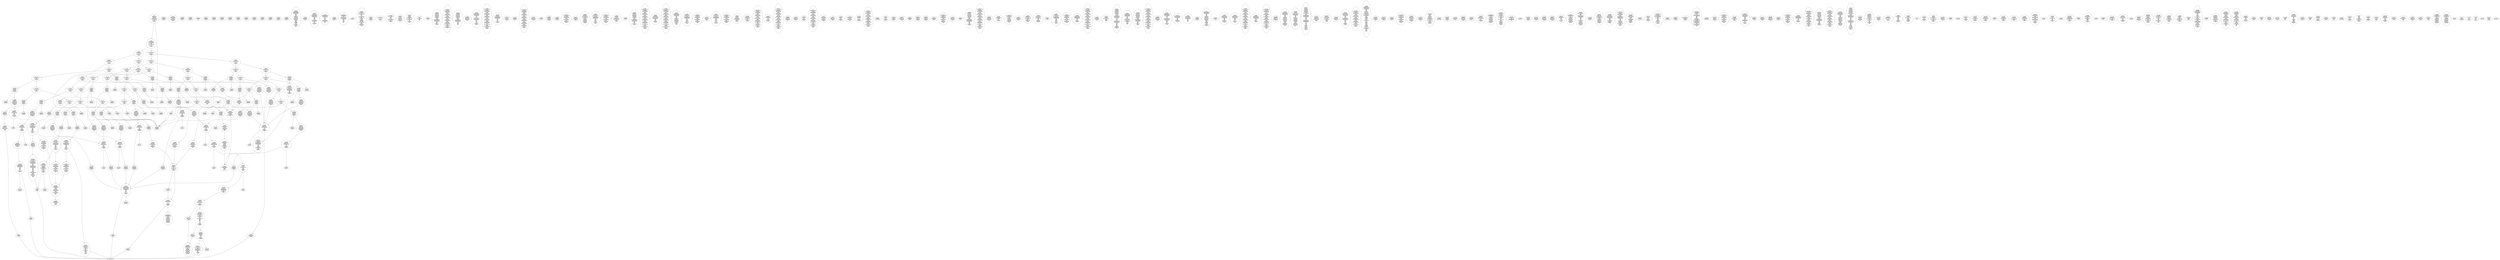 /* Generated by GvGen v.1.0 (https://www.github.com/stricaud/gvgen) */

digraph G {
compound=true;
   node1 [label="[anywhere]"];
   node2 [label="# 0x0
PUSHX Data
PUSHX Data
MSTORE
PUSHX LogicData
CALLDATASIZE
LT
PUSHX Data
JUMPI
"];
   node3 [label="# 0xd
PUSHX Data
CALLDATALOAD
PUSHX BitData
SHR
PUSHX LogicData
GT
PUSHX Data
JUMPI
"];
   node4 [label="# 0x1e
PUSHX LogicData
GT
PUSHX Data
JUMPI
"];
   node5 [label="# 0x29
PUSHX LogicData
GT
PUSHX Data
JUMPI
"];
   node6 [label="# 0x34
PUSHX LogicData
EQ
PUSHX Data
JUMPI
"];
   node7 [label="# 0x3f
PUSHX LogicData
EQ
PUSHX Data
JUMPI
"];
   node8 [label="# 0x4a
PUSHX LogicData
EQ
PUSHX Data
JUMPI
"];
   node9 [label="# 0x55
PUSHX LogicData
EQ
PUSHX Data
JUMPI
"];
   node10 [label="# 0x60
PUSHX Data
JUMP
"];
   node11 [label="# 0x64
JUMPDEST
PUSHX LogicData
EQ
PUSHX Data
JUMPI
"];
   node12 [label="# 0x70
PUSHX LogicData
EQ
PUSHX Data
JUMPI
"];
   node13 [label="# 0x7b
PUSHX LogicData
EQ
PUSHX Data
JUMPI
"];
   node14 [label="# 0x86
PUSHX LogicData
EQ
PUSHX Data
JUMPI
"];
   node15 [label="# 0x91
PUSHX Data
JUMP
"];
   node16 [label="# 0x95
JUMPDEST
PUSHX LogicData
GT
PUSHX Data
JUMPI
"];
   node17 [label="# 0xa1
PUSHX LogicData
EQ
PUSHX Data
JUMPI
"];
   node18 [label="# 0xac
PUSHX LogicData
EQ
PUSHX Data
JUMPI
"];
   node19 [label="# 0xb7
PUSHX LogicData
EQ
PUSHX Data
JUMPI
"];
   node20 [label="# 0xc2
PUSHX LogicData
EQ
PUSHX Data
JUMPI
"];
   node21 [label="# 0xcd
PUSHX Data
JUMP
"];
   node22 [label="# 0xd1
JUMPDEST
PUSHX LogicData
EQ
PUSHX Data
JUMPI
"];
   node23 [label="# 0xdd
PUSHX LogicData
EQ
PUSHX Data
JUMPI
"];
   node24 [label="# 0xe8
PUSHX LogicData
EQ
PUSHX Data
JUMPI
"];
   node25 [label="# 0xf3
PUSHX Data
JUMP
"];
   node26 [label="# 0xf7
JUMPDEST
PUSHX LogicData
GT
PUSHX Data
JUMPI
"];
   node27 [label="# 0x103
PUSHX LogicData
GT
PUSHX Data
JUMPI
"];
   node28 [label="# 0x10e
PUSHX LogicData
EQ
PUSHX Data
JUMPI
"];
   node29 [label="# 0x119
PUSHX LogicData
EQ
PUSHX Data
JUMPI
"];
   node30 [label="# 0x124
PUSHX LogicData
EQ
PUSHX Data
JUMPI
"];
   node31 [label="# 0x12f
PUSHX LogicData
EQ
PUSHX Data
JUMPI
"];
   node32 [label="# 0x13a
PUSHX Data
JUMP
"];
   node33 [label="# 0x13e
JUMPDEST
PUSHX LogicData
EQ
PUSHX Data
JUMPI
"];
   node34 [label="# 0x14a
PUSHX LogicData
EQ
PUSHX Data
JUMPI
"];
   node35 [label="# 0x155
PUSHX LogicData
EQ
PUSHX Data
JUMPI
"];
   node36 [label="# 0x160
PUSHX Data
JUMP
"];
   node37 [label="# 0x164
JUMPDEST
PUSHX LogicData
GT
PUSHX Data
JUMPI
"];
   node38 [label="# 0x170
PUSHX LogicData
EQ
PUSHX Data
JUMPI
"];
   node39 [label="# 0x17b
PUSHX LogicData
EQ
PUSHX Data
JUMPI
"];
   node40 [label="# 0x186
PUSHX LogicData
EQ
PUSHX Data
JUMPI
"];
   node41 [label="# 0x191
PUSHX LogicData
EQ
PUSHX Data
JUMPI
"];
   node42 [label="# 0x19c
PUSHX Data
JUMP
"];
   node43 [label="# 0x1a0
JUMPDEST
PUSHX LogicData
EQ
PUSHX Data
JUMPI
"];
   node44 [label="# 0x1ac
PUSHX LogicData
EQ
PUSHX Data
JUMPI
"];
   node45 [label="# 0x1b7
PUSHX LogicData
EQ
PUSHX Data
JUMPI
"];
   node46 [label="# 0x1c2
JUMPDEST
PUSHX Data
REVERT
"];
   node47 [label="# 0x1c7
JUMPDEST
CALLVALUE
ISZERO
PUSHX Data
JUMPI
"];
   node48 [label="# 0x1cf
PUSHX Data
REVERT
"];
   node49 [label="# 0x1d3
JUMPDEST
PUSHX Data
PUSHX StorData
SLOAD
JUMP
"];
   node50 [label="# 0x1dd
JUMPDEST
PUSHX MemData
MLOAD
MSTORE
PUSHX ArithData
ADD
"];
   node51 [label="# 0x1e7
JUMPDEST
PUSHX MemData
MLOAD
SUB
RETURN
"];
   node52 [label="# 0x1f0
JUMPDEST
CALLVALUE
ISZERO
PUSHX Data
JUMPI
"];
   node53 [label="# 0x1f8
PUSHX Data
REVERT
"];
   node54 [label="# 0x1fc
JUMPDEST
PUSHX Data
PUSHX Data
CALLDATASIZE
PUSHX Data
PUSHX Data
JUMP
"];
   node55 [label="# 0x20b
JUMPDEST
PUSHX Data
JUMP
"];
   node56 [label="# 0x210
JUMPDEST
PUSHX MemData
MLOAD
ISZERO
ISZERO
MSTORE
PUSHX ArithData
ADD
PUSHX Data
JUMP
"];
   node57 [label="# 0x220
JUMPDEST
CALLVALUE
ISZERO
PUSHX Data
JUMPI
"];
   node58 [label="# 0x228
PUSHX Data
REVERT
"];
   node59 [label="# 0x22c
JUMPDEST
PUSHX Data
PUSHX Data
JUMP
"];
   node60 [label="# 0x235
JUMPDEST
PUSHX MemData
MLOAD
PUSHX Data
PUSHX Data
JUMP
"];
   node61 [label="# 0x242
JUMPDEST
CALLVALUE
ISZERO
PUSHX Data
JUMPI
"];
   node62 [label="# 0x24a
PUSHX Data
REVERT
"];
   node63 [label="# 0x24e
JUMPDEST
PUSHX Data
PUSHX Data
CALLDATASIZE
PUSHX Data
PUSHX Data
JUMP
"];
   node64 [label="# 0x25d
JUMPDEST
PUSHX Data
JUMP
"];
   node65 [label="# 0x262
JUMPDEST
PUSHX MemData
MLOAD
PUSHX ArithData
PUSHX BitData
PUSHX BitData
SHL
SUB
AND
MSTORE
PUSHX ArithData
ADD
PUSHX Data
JUMP
"];
   node66 [label="# 0x27a
JUMPDEST
CALLVALUE
ISZERO
PUSHX Data
JUMPI
"];
   node67 [label="# 0x282
PUSHX Data
REVERT
"];
   node68 [label="# 0x286
JUMPDEST
PUSHX Data
PUSHX Data
CALLDATASIZE
PUSHX Data
PUSHX Data
JUMP
"];
   node69 [label="# 0x295
JUMPDEST
PUSHX Data
JUMP
"];
   node70 [label="# 0x29a
JUMPDEST
STOP
"];
   node71 [label="# 0x29c
JUMPDEST
CALLVALUE
ISZERO
PUSHX Data
JUMPI
"];
   node72 [label="# 0x2a4
PUSHX Data
REVERT
"];
   node73 [label="# 0x2a8
JUMPDEST
PUSHX Data
PUSHX Data
JUMP
"];
   node74 [label="# 0x2b1
JUMPDEST
CALLVALUE
ISZERO
PUSHX Data
JUMPI
"];
   node75 [label="# 0x2b9
PUSHX Data
REVERT
"];
   node76 [label="# 0x2bd
JUMPDEST
PUSHX Data
PUSHX Data
CALLDATASIZE
PUSHX Data
PUSHX Data
JUMP
"];
   node77 [label="# 0x2cc
JUMPDEST
PUSHX Data
JUMP
"];
   node78 [label="# 0x2d1
JUMPDEST
CALLVALUE
ISZERO
PUSHX Data
JUMPI
"];
   node79 [label="# 0x2d9
PUSHX Data
REVERT
"];
   node80 [label="# 0x2dd
JUMPDEST
PUSHX Data
PUSHX Data
JUMP
"];
   node81 [label="# 0x2e7
JUMPDEST
CALLVALUE
ISZERO
PUSHX Data
JUMPI
"];
   node82 [label="# 0x2ef
PUSHX Data
REVERT
"];
   node83 [label="# 0x2f3
JUMPDEST
PUSHX Data
PUSHX Data
CALLDATASIZE
PUSHX Data
PUSHX Data
JUMP
"];
   node84 [label="# 0x302
JUMPDEST
PUSHX Data
JUMP
"];
   node85 [label="# 0x307
JUMPDEST
CALLVALUE
ISZERO
PUSHX Data
JUMPI
"];
   node86 [label="# 0x30f
PUSHX Data
REVERT
"];
   node87 [label="# 0x313
JUMPDEST
PUSHX Data
PUSHX Data
CALLDATASIZE
PUSHX Data
PUSHX Data
JUMP
"];
   node88 [label="# 0x322
JUMPDEST
PUSHX Data
JUMP
"];
   node89 [label="# 0x327
JUMPDEST
CALLVALUE
ISZERO
PUSHX Data
JUMPI
"];
   node90 [label="# 0x32f
PUSHX Data
REVERT
"];
   node91 [label="# 0x333
JUMPDEST
PUSHX Data
PUSHX Data
CALLDATASIZE
PUSHX Data
PUSHX Data
JUMP
"];
   node92 [label="# 0x342
JUMPDEST
PUSHX Data
JUMP
"];
   node93 [label="# 0x347
JUMPDEST
CALLVALUE
ISZERO
PUSHX Data
JUMPI
"];
   node94 [label="# 0x34f
PUSHX Data
REVERT
"];
   node95 [label="# 0x353
JUMPDEST
PUSHX Data
PUSHX Data
CALLDATASIZE
PUSHX Data
PUSHX Data
JUMP
"];
   node96 [label="# 0x362
JUMPDEST
PUSHX Data
JUMP
"];
   node97 [label="# 0x367
JUMPDEST
CALLVALUE
ISZERO
PUSHX Data
JUMPI
"];
   node98 [label="# 0x36f
PUSHX Data
REVERT
"];
   node99 [label="# 0x373
JUMPDEST
PUSHX Data
PUSHX Data
JUMP
"];
   node100 [label="# 0x37c
JUMPDEST
CALLVALUE
ISZERO
PUSHX Data
JUMPI
"];
   node101 [label="# 0x384
PUSHX Data
REVERT
"];
   node102 [label="# 0x388
JUMPDEST
PUSHX Data
PUSHX Data
JUMP
"];
   node103 [label="# 0x391
JUMPDEST
CALLVALUE
ISZERO
PUSHX Data
JUMPI
"];
   node104 [label="# 0x399
PUSHX Data
REVERT
"];
   node105 [label="# 0x39d
JUMPDEST
PUSHX StorData
SLOAD
PUSHX ArithData
PUSHX BitData
PUSHX BitData
SHL
SUB
AND
PUSHX Data
JUMP
"];
   node106 [label="# 0x3af
JUMPDEST
CALLVALUE
ISZERO
PUSHX Data
JUMPI
"];
   node107 [label="# 0x3b7
PUSHX Data
REVERT
"];
   node108 [label="# 0x3bb
JUMPDEST
PUSHX Data
PUSHX Data
CALLDATASIZE
PUSHX Data
PUSHX Data
JUMP
"];
   node109 [label="# 0x3ca
JUMPDEST
PUSHX Data
JUMP
"];
   node110 [label="# 0x3cf
JUMPDEST
CALLVALUE
ISZERO
PUSHX Data
JUMPI
"];
   node111 [label="# 0x3d7
PUSHX Data
REVERT
"];
   node112 [label="# 0x3db
JUMPDEST
PUSHX Data
PUSHX Data
CALLDATASIZE
PUSHX Data
PUSHX Data
JUMP
"];
   node113 [label="# 0x3ea
JUMPDEST
PUSHX Data
JUMP
"];
   node114 [label="# 0x3ef
JUMPDEST
CALLVALUE
ISZERO
PUSHX Data
JUMPI
"];
   node115 [label="# 0x3f7
PUSHX Data
REVERT
"];
   node116 [label="# 0x3fb
JUMPDEST
PUSHX Data
PUSHX Data
JUMP
"];
   node117 [label="# 0x404
JUMPDEST
CALLVALUE
ISZERO
PUSHX Data
JUMPI
"];
   node118 [label="# 0x40c
PUSHX Data
REVERT
"];
   node119 [label="# 0x410
JUMPDEST
PUSHX Data
PUSHX StorData
SLOAD
JUMP
"];
   node120 [label="# 0x41a
JUMPDEST
PUSHX Data
PUSHX Data
CALLDATASIZE
PUSHX Data
PUSHX Data
JUMP
"];
   node121 [label="# 0x428
JUMPDEST
PUSHX Data
JUMP
"];
   node122 [label="# 0x42d
JUMPDEST
CALLVALUE
ISZERO
PUSHX Data
JUMPI
"];
   node123 [label="# 0x435
PUSHX Data
REVERT
"];
   node124 [label="# 0x439
JUMPDEST
PUSHX Data
PUSHX Data
CALLDATASIZE
PUSHX Data
PUSHX Data
JUMP
"];
   node125 [label="# 0x448
JUMPDEST
PUSHX Data
JUMP
"];
   node126 [label="# 0x44d
JUMPDEST
CALLVALUE
ISZERO
PUSHX Data
JUMPI
"];
   node127 [label="# 0x455
PUSHX Data
REVERT
"];
   node128 [label="# 0x459
JUMPDEST
PUSHX Data
PUSHX StorData
SLOAD
JUMP
"];
   node129 [label="# 0x463
JUMPDEST
CALLVALUE
ISZERO
PUSHX Data
JUMPI
"];
   node130 [label="# 0x46b
PUSHX Data
REVERT
"];
   node131 [label="# 0x46f
JUMPDEST
PUSHX Data
PUSHX Data
CALLDATASIZE
PUSHX Data
PUSHX Data
JUMP
"];
   node132 [label="# 0x47e
JUMPDEST
PUSHX Data
JUMP
"];
   node133 [label="# 0x483
JUMPDEST
CALLVALUE
ISZERO
PUSHX Data
JUMPI
"];
   node134 [label="# 0x48b
PUSHX Data
REVERT
"];
   node135 [label="# 0x48f
JUMPDEST
PUSHX Data
PUSHX Data
CALLDATASIZE
PUSHX Data
PUSHX Data
JUMP
"];
   node136 [label="# 0x49e
JUMPDEST
PUSHX Data
JUMP
"];
   node137 [label="# 0x4a3
JUMPDEST
CALLVALUE
ISZERO
PUSHX Data
JUMPI
"];
   node138 [label="# 0x4ab
PUSHX Data
REVERT
"];
   node139 [label="# 0x4af
JUMPDEST
PUSHX StorData
SLOAD
PUSHX Data
PUSHX BitData
AND
JUMP
"];
   node140 [label="# 0x4bd
JUMPDEST
CALLVALUE
ISZERO
PUSHX Data
JUMPI
"];
   node141 [label="# 0x4c5
PUSHX Data
REVERT
"];
   node142 [label="# 0x4c9
JUMPDEST
PUSHX Data
PUSHX Data
JUMP
"];
   node143 [label="# 0x4d2
JUMPDEST
CALLVALUE
ISZERO
PUSHX Data
JUMPI
"];
   node144 [label="# 0x4da
PUSHX Data
REVERT
"];
   node145 [label="# 0x4de
JUMPDEST
PUSHX Data
PUSHX Data
JUMP
"];
   node146 [label="# 0x4e7
JUMPDEST
CALLVALUE
ISZERO
PUSHX Data
JUMPI
"];
   node147 [label="# 0x4ef
PUSHX Data
REVERT
"];
   node148 [label="# 0x4f3
JUMPDEST
PUSHX Data
PUSHX Data
CALLDATASIZE
PUSHX Data
PUSHX Data
JUMP
"];
   node149 [label="# 0x502
JUMPDEST
PUSHX ArithData
PUSHX BitData
PUSHX BitData
SHL
SUB
AND
PUSHX Data
MSTORE
PUSHX Data
PUSHX Data
MSTORE
PUSHX Data
SHA3
AND
MSTORE
MSTORE
SHA3
SLOAD
PUSHX BitData
AND
JUMP
"];
   node150 [label="# 0x530
JUMPDEST
CALLVALUE
ISZERO
PUSHX Data
JUMPI
"];
   node151 [label="# 0x538
PUSHX Data
REVERT
"];
   node152 [label="# 0x53c
JUMPDEST
PUSHX Data
PUSHX Data
CALLDATASIZE
PUSHX Data
PUSHX Data
JUMP
"];
   node153 [label="# 0x54b
JUMPDEST
PUSHX Data
JUMP
"];
   node154 [label="# 0x550
JUMPDEST
PUSHX Data
PUSHX ArithData
PUSHX BitData
PUSHX BitData
SHL
SUB
NOT
AND
PUSHX BitData
PUSHX BitData
SHL
EQ
PUSHX Data
JUMPI
"];
   node155 [label="# 0x56c
PUSHX ArithData
PUSHX BitData
PUSHX BitData
SHL
SUB
NOT
AND
PUSHX BitData
PUSHX BitData
SHL
EQ
"];
   node156 [label="# 0x581
JUMPDEST
PUSHX Data
JUMPI
"];
   node157 [label="# 0x587
PUSHX BitData
PUSHX BitData
SHL
PUSHX ArithData
PUSHX BitData
PUSHX BitData
SHL
SUB
NOT
AND
EQ
"];
   node158 [label="# 0x59c
JUMPDEST
"];
   node159 [label="# 0x59f
JUMPDEST
JUMP
"];
   node160 [label="# 0x5a4
JUMPDEST
PUSHX Data
PUSHX StorData
SLOAD
PUSHX Data
PUSHX Data
JUMP
"];
   node161 [label="# 0x5b3
JUMPDEST
PUSHX ArithData
ADD
PUSHX ArithData
DIV
MUL
PUSHX ArithData
ADD
PUSHX MemData
MLOAD
ADD
PUSHX Data
MSTORE
MSTORE
PUSHX ArithData
ADD
SLOAD
PUSHX Data
PUSHX Data
JUMP
"];
   node162 [label="# 0x5df
JUMPDEST
ISZERO
PUSHX Data
JUMPI
"];
   node163 [label="# 0x5e6
PUSHX LogicData
LT
PUSHX Data
JUMPI
"];
   node164 [label="# 0x5ee
PUSHX ArithData
SLOAD
DIV
MUL
MSTORE
PUSHX ArithData
ADD
PUSHX Data
JUMP
"];
   node165 [label="# 0x601
JUMPDEST
ADD
PUSHX Data
MSTORE
PUSHX Data
PUSHX Data
SHA3
"];
   node166 [label="# 0x60f
JUMPDEST
SLOAD
MSTORE
PUSHX ArithData
ADD
PUSHX ArithData
ADD
GT
PUSHX Data
JUMPI
"];
   node167 [label="# 0x623
SUB
PUSHX BitData
AND
ADD
"];
   node168 [label="# 0x62c
JUMPDEST
JUMP
"];
   node169 [label="# 0x636
JUMPDEST
PUSHX Data
MSTORE
PUSHX Data
PUSHX Data
MSTORE
PUSHX Data
SHA3
SLOAD
PUSHX ArithData
PUSHX BitData
PUSHX BitData
SHL
SUB
AND
PUSHX Data
JUMPI
"];
   node170 [label="# 0x653
PUSHX MemData
MLOAD
PUSHX BitData
PUSHX BitData
SHL
MSTORE
PUSHX Data
PUSHX ArithData
ADD
MSTORE
PUSHX Data
PUSHX ArithData
ADD
MSTORE
PUSHX Data
PUSHX ArithData
ADD
MSTORE
PUSHX BitData
PUSHX BitData
SHL
PUSHX ArithData
ADD
MSTORE
PUSHX ArithData
ADD
"];
   node171 [label="# 0x6ab
JUMPDEST
PUSHX MemData
MLOAD
SUB
REVERT
"];
   node172 [label="# 0x6b4
JUMPDEST
PUSHX Data
MSTORE
PUSHX Data
PUSHX Data
MSTORE
PUSHX Data
SHA3
SLOAD
PUSHX ArithData
PUSHX BitData
PUSHX BitData
SHL
SUB
AND
JUMP
"];
   node173 [label="# 0x6d0
JUMPDEST
PUSHX Data
PUSHX Data
PUSHX Data
JUMP
"];
   node174 [label="# 0x6db
JUMPDEST
PUSHX ArithData
PUSHX BitData
PUSHX BitData
SHL
SUB
AND
PUSHX ArithData
PUSHX BitData
PUSHX BitData
SHL
SUB
AND
EQ
ISZERO
PUSHX Data
JUMPI
"];
   node175 [label="# 0x6f8
PUSHX MemData
MLOAD
PUSHX BitData
PUSHX BitData
SHL
MSTORE
PUSHX Data
PUSHX ArithData
ADD
MSTORE
PUSHX Data
PUSHX ArithData
ADD
MSTORE
PUSHX Data
PUSHX ArithData
ADD
MSTORE
PUSHX BitData
PUSHX BitData
SHL
PUSHX ArithData
ADD
MSTORE
PUSHX ArithData
ADD
PUSHX Data
JUMP
"];
   node176 [label="# 0x749
JUMPDEST
CALLER
PUSHX ArithData
PUSHX BitData
PUSHX BitData
SHL
SUB
AND
EQ
PUSHX Data
JUMPI
"];
   node177 [label="# 0x75b
PUSHX Data
CALLER
PUSHX Data
JUMP
"];
   node178 [label="# 0x765
JUMPDEST
PUSHX Data
JUMPI
"];
   node179 [label="# 0x76a
PUSHX MemData
MLOAD
PUSHX BitData
PUSHX BitData
SHL
MSTORE
PUSHX Data
PUSHX ArithData
ADD
MSTORE
PUSHX Data
PUSHX ArithData
ADD
MSTORE
PUSHX Data
PUSHX ArithData
ADD
MSTORE
PUSHX Data
PUSHX ArithData
ADD
MSTORE
PUSHX ArithData
ADD
PUSHX Data
JUMP
"];
   node180 [label="# 0x7d7
JUMPDEST
PUSHX Data
PUSHX Data
JUMP
"];
   node181 [label="# 0x7e1
JUMPDEST
JUMP
"];
   node182 [label="# 0x7e6
JUMPDEST
PUSHX Data
PUSHX Data
PUSHX StorData
SLOAD
JUMP
"];
   node183 [label="# 0x7f1
JUMPDEST
JUMP
"];
   node184 [label="# 0x7f6
JUMPDEST
PUSHX Data
CALLER
PUSHX Data
JUMP
"];
   node185 [label="# 0x800
JUMPDEST
PUSHX Data
JUMPI
"];
   node186 [label="# 0x805
PUSHX MemData
MLOAD
PUSHX BitData
PUSHX BitData
SHL
MSTORE
PUSHX ArithData
ADD
PUSHX Data
PUSHX Data
JUMP
"];
   node187 [label="# 0x81c
JUMPDEST
PUSHX Data
PUSHX Data
JUMP
"];
   node188 [label="# 0x827
JUMPDEST
PUSHX Data
PUSHX MemData
MLOAD
PUSHX ArithData
ADD
PUSHX Data
MSTORE
PUSHX Data
MSTORE
PUSHX Data
JUMP
"];
   node189 [label="# 0x842
JUMPDEST
PUSHX StorData
SLOAD
PUSHX ArithData
PUSHX BitData
PUSHX BitData
SHL
SUB
AND
CALLER
EQ
PUSHX Data
JUMPI
"];
   node190 [label="# 0x855
PUSHX MemData
MLOAD
PUSHX BitData
PUSHX BitData
SHL
MSTORE
PUSHX ArithData
ADD
PUSHX Data
PUSHX Data
JUMP
"];
   node191 [label="# 0x86c
JUMPDEST
MLOAD
PUSHX Data
PUSHX Data
PUSHX ArithData
ADD
PUSHX Data
JUMP
"];
   node192 [label="# 0x87f
JUMPDEST
JUMP
"];
   node193 [label="# 0x883
JUMPDEST
PUSHX Data
MSTORE
PUSHX Data
PUSHX Data
MSTORE
PUSHX Data
SHA3
SLOAD
PUSHX ArithData
PUSHX BitData
PUSHX BitData
SHL
SUB
AND
PUSHX Data
JUMPI
"];
   node194 [label="# 0x8a1
PUSHX MemData
MLOAD
PUSHX BitData
PUSHX BitData
SHL
MSTORE
PUSHX Data
PUSHX ArithData
ADD
MSTORE
PUSHX Data
PUSHX ArithData
ADD
MSTORE
PUSHX Data
PUSHX ArithData
ADD
MSTORE
PUSHX BitData
PUSHX BitData
SHL
PUSHX ArithData
ADD
MSTORE
PUSHX ArithData
ADD
PUSHX Data
JUMP
"];
   node195 [label="# 0x8fa
JUMPDEST
PUSHX Data
PUSHX ArithData
PUSHX BitData
PUSHX BitData
SHL
SUB
AND
PUSHX Data
JUMPI
"];
   node196 [label="# 0x90b
PUSHX MemData
MLOAD
PUSHX BitData
PUSHX BitData
SHL
MSTORE
PUSHX Data
PUSHX ArithData
ADD
MSTORE
PUSHX Data
PUSHX ArithData
ADD
MSTORE
PUSHX Data
PUSHX ArithData
ADD
MSTORE
PUSHX BitData
PUSHX BitData
SHL
PUSHX ArithData
ADD
MSTORE
PUSHX ArithData
ADD
PUSHX Data
JUMP
"];
   node197 [label="# 0x965
JUMPDEST
PUSHX ArithData
PUSHX BitData
PUSHX BitData
SHL
SUB
AND
PUSHX Data
MSTORE
PUSHX Data
PUSHX Data
MSTORE
PUSHX Data
SHA3
SLOAD
JUMP
"];
   node198 [label="# 0x981
JUMPDEST
PUSHX StorData
SLOAD
PUSHX ArithData
PUSHX BitData
PUSHX BitData
SHL
SUB
AND
CALLER
EQ
PUSHX Data
JUMPI
"];
   node199 [label="# 0x994
PUSHX MemData
MLOAD
PUSHX BitData
PUSHX BitData
SHL
MSTORE
PUSHX ArithData
ADD
PUSHX Data
PUSHX Data
JUMP
"];
   node200 [label="# 0x9ab
JUMPDEST
PUSHX Data
PUSHX Data
PUSHX Data
JUMP
"];
   node201 [label="# 0x9b5
JUMPDEST
JUMP
"];
   node202 [label="# 0x9b7
JUMPDEST
PUSHX StorData
SLOAD
PUSHX ArithData
PUSHX BitData
PUSHX BitData
SHL
SUB
AND
CALLER
EQ
PUSHX Data
JUMPI
"];
   node203 [label="# 0x9ca
PUSHX MemData
MLOAD
PUSHX BitData
PUSHX BitData
SHL
MSTORE
PUSHX ArithData
ADD
PUSHX Data
PUSHX Data
JUMP
"];
   node204 [label="# 0x9e1
JUMPDEST
PUSHX MemData
MLOAD
CALLER
SELFBALANCE
ISZERO
PUSHX ArithData
MUL
PUSHX Data
CALL
PUSHX Data
JUMPI
"];
   node205 [label="# 0xa01
PUSHX Data
REVERT
"];
   node206 [label="# 0xa05
JUMPDEST
PUSHX StorData
SLOAD
PUSHX ArithData
PUSHX BitData
PUSHX BitData
SHL
SUB
AND
CALLER
EQ
PUSHX Data
JUMPI
"];
   node207 [label="# 0xa18
PUSHX MemData
MLOAD
PUSHX BitData
PUSHX BitData
SHL
MSTORE
PUSHX ArithData
ADD
PUSHX Data
PUSHX Data
JUMP
"];
   node208 [label="# 0xa2f
JUMPDEST
PUSHX Data
SSTORE
JUMP
"];
   node209 [label="# 0xa34
JUMPDEST
PUSHX StorData
SLOAD
PUSHX ArithData
PUSHX BitData
PUSHX BitData
SHL
SUB
AND
CALLER
EQ
PUSHX Data
JUMPI
"];
   node210 [label="# 0xa47
PUSHX MemData
MLOAD
PUSHX BitData
PUSHX BitData
SHL
MSTORE
PUSHX ArithData
ADD
PUSHX Data
PUSHX Data
JUMP
"];
   node211 [label="# 0xa5e
JUMPDEST
MLOAD
PUSHX Data
PUSHX Data
PUSHX ArithData
ADD
PUSHX Data
JUMP
"];
   node212 [label="# 0xa71
JUMPDEST
PUSHX Data
PUSHX StorData
SLOAD
PUSHX Data
PUSHX Data
JUMP
"];
   node213 [label="# 0xa80
JUMPDEST
PUSHX StorData
SLOAD
PUSHX BitData
AND
PUSHX Data
JUMPI
"];
   node214 [label="# 0xa8b
PUSHX MemData
MLOAD
PUSHX BitData
PUSHX BitData
SHL
MSTORE
PUSHX Data
PUSHX ArithData
ADD
MSTORE
PUSHX Data
PUSHX ArithData
ADD
MSTORE
PUSHX BitData
PUSHX BitData
SHL
PUSHX ArithData
ADD
MSTORE
PUSHX ArithData
ADD
PUSHX Data
JUMP
"];
   node215 [label="# 0xac7
JUMPDEST
PUSHX StorData
SLOAD
GT
ISZERO
PUSHX Data
JUMPI
"];
   node216 [label="# 0xad2
PUSHX MemData
MLOAD
PUSHX BitData
PUSHX BitData
SHL
MSTORE
PUSHX Data
PUSHX ArithData
ADD
MSTORE
PUSHX Data
PUSHX ArithData
ADD
MSTORE
PUSHX Data
PUSHX ArithData
ADD
MSTORE
PUSHX BitData
PUSHX BitData
SHL
PUSHX ArithData
ADD
MSTORE
PUSHX ArithData
ADD
PUSHX Data
JUMP
"];
   node217 [label="# 0xb24
JUMPDEST
PUSHX Data
PUSHX Data
PUSHX Data
JUMP
"];
   node218 [label="# 0xb30
JUMPDEST
PUSHX Data
PUSHX Data
JUMP
"];
   node219 [label="# 0xb3a
JUMPDEST
GT
ISZERO
PUSHX Data
JUMPI
"];
   node220 [label="# 0xb41
PUSHX MemData
MLOAD
PUSHX BitData
PUSHX BitData
SHL
MSTORE
PUSHX Data
PUSHX ArithData
ADD
MSTORE
PUSHX Data
PUSHX ArithData
ADD
MSTORE
PUSHX BitData
PUSHX BitData
SHL
PUSHX ArithData
ADD
MSTORE
PUSHX ArithData
ADD
PUSHX Data
JUMP
"];
   node221 [label="# 0xb73
JUMPDEST
PUSHX StorData
SLOAD
PUSHX Data
PUSHX Data
JUMP
"];
   node222 [label="# 0xb7f
JUMPDEST
PUSHX Data
PUSHX Data
JUMP
"];
   node223 [label="# 0xb89
JUMPDEST
GT
ISZERO
PUSHX Data
JUMPI
"];
   node224 [label="# 0xb90
PUSHX StorData
SLOAD
PUSHX Data
PUSHX Data
JUMP
"];
   node225 [label="# 0xb9d
JUMPDEST
CALLVALUE
LT
ISZERO
PUSHX Data
JUMPI
"];
   node226 [label="# 0xba5
PUSHX MemData
MLOAD
PUSHX BitData
PUSHX BitData
SHL
MSTORE
PUSHX Data
PUSHX ArithData
ADD
MSTORE
PUSHX Data
PUSHX ArithData
ADD
MSTORE
PUSHX Data
PUSHX ArithData
ADD
MSTORE
PUSHX ArithData
ADD
PUSHX Data
JUMP
"];
   node227 [label="# 0xbec
JUMPDEST
PUSHX Data
"];
   node228 [label="# 0xbef
JUMPDEST
LT
ISZERO
PUSHX Data
JUMPI
"];
   node229 [label="# 0xbf8
PUSHX Data
CALLER
PUSHX Data
JUMP
"];
   node230 [label="# 0xc00
JUMPDEST
PUSHX Data
PUSHX Data
JUMP
"];
   node231 [label="# 0xc0a
JUMPDEST
PUSHX Data
JUMP
"];
   node232 [label="# 0xc12
JUMPDEST
PUSHX Data
CALLER
PUSHX Data
JUMP
"];
   node233 [label="# 0xc1d
JUMPDEST
PUSHX Data
CALLER
PUSHX Data
JUMP
"];
   node234 [label="# 0xc27
JUMPDEST
PUSHX Data
JUMPI
"];
   node235 [label="# 0xc2c
PUSHX MemData
MLOAD
PUSHX BitData
PUSHX BitData
SHL
MSTORE
PUSHX ArithData
ADD
PUSHX Data
PUSHX Data
JUMP
"];
   node236 [label="# 0xc43
JUMPDEST
PUSHX Data
PUSHX Data
JUMP
"];
   node237 [label="# 0xc4f
JUMPDEST
JUMP
"];
   node238 [label="# 0xc55
JUMPDEST
PUSHX Data
MSTORE
PUSHX Data
PUSHX Data
MSTORE
PUSHX Data
SHA3
SLOAD
PUSHX Data
PUSHX ArithData
PUSHX BitData
PUSHX BitData
SHL
SUB
AND
PUSHX Data
JUMPI
"];
   node239 [label="# 0xc75
PUSHX MemData
MLOAD
PUSHX BitData
PUSHX BitData
SHL
MSTORE
PUSHX Data
PUSHX ArithData
ADD
MSTORE
PUSHX Data
PUSHX ArithData
ADD
MSTORE
PUSHX Data
PUSHX ArithData
ADD
MSTORE
PUSHX BitData
PUSHX BitData
SHL
PUSHX ArithData
ADD
MSTORE
PUSHX ArithData
ADD
PUSHX Data
JUMP
"];
   node240 [label="# 0xcd4
JUMPDEST
PUSHX Data
PUSHX Data
PUSHX Data
JUMP
"];
   node241 [label="# 0xcde
JUMPDEST
PUSHX LogicData
MLOAD
GT
PUSHX Data
JUMPI
"];
   node242 [label="# 0xcea
PUSHX MemData
MLOAD
PUSHX ArithData
ADD
PUSHX Data
MSTORE
PUSHX Data
MSTORE
PUSHX Data
JUMP
"];
   node243 [label="# 0xcfe
JUMPDEST
PUSHX Data
PUSHX Data
JUMP
"];
   node244 [label="# 0xd08
JUMPDEST
PUSHX MemData
MLOAD
PUSHX ArithData
ADD
PUSHX Data
PUSHX Data
JUMP
"];
   node245 [label="# 0xd19
JUMPDEST
PUSHX MemData
MLOAD
PUSHX ArithData
SUB
SUB
MSTORE
PUSHX Data
MSTORE
"];
   node246 [label="# 0xd29
JUMPDEST
JUMP
"];
   node247 [label="# 0xd30
JUMPDEST
PUSHX StorData
SLOAD
PUSHX ArithData
PUSHX BitData
PUSHX BitData
SHL
SUB
AND
CALLER
EQ
PUSHX Data
JUMPI
"];
   node248 [label="# 0xd43
PUSHX MemData
MLOAD
PUSHX BitData
PUSHX BitData
SHL
MSTORE
PUSHX ArithData
ADD
PUSHX Data
PUSHX Data
JUMP
"];
   node249 [label="# 0xd5a
JUMPDEST
PUSHX StorData
SLOAD
PUSHX BitData
NOT
AND
PUSHX BitData
AND
ISZERO
OR
SSTORE
JUMP
"];
   node250 [label="# 0xd6e
JUMPDEST
PUSHX Data
PUSHX StorData
SLOAD
PUSHX Data
PUSHX Data
JUMP
"];
   node251 [label="# 0xd7d
JUMPDEST
PUSHX StorData
SLOAD
PUSHX ArithData
PUSHX BitData
PUSHX BitData
SHL
SUB
AND
CALLER
EQ
PUSHX Data
JUMPI
"];
   node252 [label="# 0xd90
PUSHX MemData
MLOAD
PUSHX BitData
PUSHX BitData
SHL
MSTORE
PUSHX ArithData
ADD
PUSHX Data
PUSHX Data
JUMP
"];
   node253 [label="# 0xda7
JUMPDEST
PUSHX ArithData
PUSHX BitData
PUSHX BitData
SHL
SUB
AND
PUSHX Data
JUMPI
"];
   node254 [label="# 0xdb6
PUSHX MemData
MLOAD
PUSHX BitData
PUSHX BitData
SHL
MSTORE
PUSHX Data
PUSHX ArithData
ADD
MSTORE
PUSHX Data
PUSHX ArithData
ADD
MSTORE
PUSHX Data
PUSHX ArithData
ADD
MSTORE
PUSHX BitData
PUSHX BitData
SHL
PUSHX ArithData
ADD
MSTORE
PUSHX ArithData
ADD
PUSHX Data
JUMP
"];
   node255 [label="# 0xe0c
JUMPDEST
PUSHX Data
PUSHX Data
JUMP
"];
   node256 [label="# 0xe15
JUMPDEST
JUMP
"];
   node257 [label="# 0xe18
JUMPDEST
SLOAD
PUSHX ArithData
ADD
SSTORE
JUMP
"];
   node258 [label="# 0xe21
JUMPDEST
PUSHX Data
MSTORE
PUSHX Data
PUSHX Data
MSTORE
PUSHX Data
SHA3
SLOAD
PUSHX ArithData
PUSHX BitData
PUSHX BitData
SHL
SUB
NOT
AND
PUSHX ArithData
PUSHX BitData
PUSHX BitData
SHL
SUB
AND
OR
SSTORE
PUSHX Data
PUSHX Data
JUMP
"];
   node259 [label="# 0xe56
JUMPDEST
PUSHX ArithData
PUSHX BitData
PUSHX BitData
SHL
SUB
AND
PUSHX Data
PUSHX MemData
MLOAD
PUSHX MemData
MLOAD
SUB
LOGX
JUMP
"];
   node260 [label="# 0xe8f
JUMPDEST
PUSHX Data
MSTORE
PUSHX Data
PUSHX Data
MSTORE
PUSHX Data
SHA3
SLOAD
PUSHX ArithData
PUSHX BitData
PUSHX BitData
SHL
SUB
AND
PUSHX Data
JUMPI
"];
   node261 [label="# 0xeac
PUSHX MemData
MLOAD
PUSHX BitData
PUSHX BitData
SHL
MSTORE
PUSHX Data
PUSHX ArithData
ADD
MSTORE
PUSHX Data
PUSHX ArithData
ADD
MSTORE
PUSHX Data
PUSHX ArithData
ADD
MSTORE
PUSHX BitData
PUSHX BitData
SHL
PUSHX ArithData
ADD
MSTORE
PUSHX ArithData
ADD
PUSHX Data
JUMP
"];
   node262 [label="# 0xf08
JUMPDEST
PUSHX Data
PUSHX Data
PUSHX Data
JUMP
"];
   node263 [label="# 0xf13
JUMPDEST
PUSHX ArithData
PUSHX BitData
PUSHX BitData
SHL
SUB
AND
PUSHX ArithData
PUSHX BitData
PUSHX BitData
SHL
SUB
AND
EQ
PUSHX Data
JUMPI
"];
   node264 [label="# 0xf30
PUSHX ArithData
PUSHX BitData
PUSHX BitData
SHL
SUB
AND
PUSHX Data
PUSHX Data
JUMP
"];
   node265 [label="# 0xf43
JUMPDEST
PUSHX ArithData
PUSHX BitData
PUSHX BitData
SHL
SUB
AND
EQ
"];
   node266 [label="# 0xf4e
JUMPDEST
PUSHX Data
JUMPI
"];
   node267 [label="# 0xf54
PUSHX ArithData
PUSHX BitData
PUSHX BitData
SHL
SUB
AND
PUSHX Data
MSTORE
PUSHX Data
PUSHX Data
MSTORE
PUSHX Data
SHA3
AND
MSTORE
MSTORE
SHA3
SLOAD
PUSHX BitData
AND
"];
   node268 [label="# 0xf7e
JUMPDEST
JUMP
"];
   node269 [label="# 0xf86
JUMPDEST
PUSHX ArithData
PUSHX BitData
PUSHX BitData
SHL
SUB
AND
PUSHX Data
PUSHX Data
JUMP
"];
   node270 [label="# 0xf99
JUMPDEST
PUSHX ArithData
PUSHX BitData
PUSHX BitData
SHL
SUB
AND
EQ
PUSHX Data
JUMPI
"];
   node271 [label="# 0xfa8
PUSHX MemData
MLOAD
PUSHX BitData
PUSHX BitData
SHL
MSTORE
PUSHX Data
PUSHX ArithData
ADD
MSTORE
PUSHX Data
PUSHX ArithData
ADD
MSTORE
PUSHX Data
PUSHX ArithData
ADD
MSTORE
PUSHX BitData
PUSHX BitData
SHL
PUSHX ArithData
ADD
MSTORE
PUSHX ArithData
ADD
PUSHX Data
JUMP
"];
   node272 [label="# 0xffd
JUMPDEST
PUSHX ArithData
PUSHX BitData
PUSHX BitData
SHL
SUB
AND
PUSHX Data
JUMPI
"];
   node273 [label="# 0x100c
PUSHX MemData
MLOAD
PUSHX BitData
PUSHX BitData
SHL
MSTORE
PUSHX Data
PUSHX ArithData
ADD
MSTORE
PUSHX ArithData
ADD
MSTORE
PUSHX Data
PUSHX ArithData
ADD
MSTORE
PUSHX BitData
PUSHX BitData
SHL
PUSHX ArithData
ADD
MSTORE
PUSHX ArithData
ADD
PUSHX Data
JUMP
"];
   node274 [label="# 0x105f
JUMPDEST
PUSHX Data
PUSHX Data
PUSHX Data
JUMP
"];
   node275 [label="# 0x106a
JUMPDEST
PUSHX ArithData
PUSHX BitData
PUSHX BitData
SHL
SUB
AND
PUSHX Data
MSTORE
PUSHX Data
PUSHX Data
MSTORE
PUSHX Data
SHA3
SLOAD
PUSHX Data
PUSHX Data
PUSHX Data
JUMP
"];
   node276 [label="# 0x1093
JUMPDEST
SSTORE
PUSHX ArithData
PUSHX BitData
PUSHX BitData
SHL
SUB
AND
PUSHX Data
MSTORE
PUSHX Data
PUSHX Data
MSTORE
PUSHX Data
SHA3
SLOAD
PUSHX Data
PUSHX Data
PUSHX Data
JUMP
"];
   node277 [label="# 0x10c1
JUMPDEST
SSTORE
PUSHX Data
MSTORE
PUSHX Data
PUSHX Data
MSTORE
PUSHX MemData
SHA3
SLOAD
PUSHX ArithData
PUSHX BitData
PUSHX BitData
SHL
SUB
NOT
AND
PUSHX ArithData
PUSHX BitData
PUSHX BitData
SHL
SUB
AND
OR
SSTORE
MLOAD
AND
PUSHX Data
LOGX
PUSHX Data
JUMP
"];
   node278 [label="# 0x1122
JUMPDEST
PUSHX StorData
SLOAD
PUSHX ArithData
PUSHX BitData
PUSHX BitData
SHL
SUB
AND
PUSHX ArithData
PUSHX BitData
PUSHX BitData
SHL
SUB
NOT
AND
OR
SSTORE
PUSHX MemData
MLOAD
AND
PUSHX Data
PUSHX Data
LOGX
JUMP
"];
   node279 [label="# 0x1174
JUMPDEST
PUSHX Data
PUSHX Data
PUSHX StorData
SLOAD
JUMP
"];
   node280 [label="# 0x117f
JUMPDEST
PUSHX Data
PUSHX StorData
SLOAD
PUSHX ArithData
ADD
SSTORE
JUMP
"];
   node281 [label="# 0x118f
JUMPDEST
PUSHX Data
PUSHX Data
JUMP
"];
   node282 [label="# 0x1199
JUMPDEST
PUSHX ArithData
PUSHX BitData
PUSHX BitData
SHL
SUB
AND
PUSHX ArithData
PUSHX BitData
PUSHX BitData
SHL
SUB
AND
EQ
ISZERO
PUSHX Data
JUMPI
"];
   node283 [label="# 0x11b4
PUSHX MemData
MLOAD
PUSHX BitData
PUSHX BitData
SHL
MSTORE
PUSHX Data
PUSHX ArithData
ADD
MSTORE
PUSHX Data
PUSHX ArithData
ADD
MSTORE
PUSHX Data
PUSHX ArithData
ADD
MSTORE
PUSHX ArithData
ADD
PUSHX Data
JUMP
"];
   node284 [label="# 0x11fb
JUMPDEST
PUSHX ArithData
PUSHX BitData
PUSHX BitData
SHL
SUB
AND
PUSHX Data
MSTORE
PUSHX Data
PUSHX ArithData
MSTORE
PUSHX MemData
SHA3
AND
MSTORE
MSTORE
SHA3
SLOAD
PUSHX BitData
NOT
AND
ISZERO
ISZERO
OR
SSTORE
MLOAD
MSTORE
PUSHX Data
ADD
PUSHX MemData
MLOAD
SUB
LOGX
JUMP
"];
   node285 [label="# 0x1268
JUMPDEST
PUSHX Data
PUSHX Data
JUMP
"];
   node286 [label="# 0x1273
JUMPDEST
PUSHX Data
PUSHX Data
JUMP
"];
   node287 [label="# 0x127f
JUMPDEST
PUSHX Data
JUMPI
"];
   node288 [label="# 0x1284
PUSHX MemData
MLOAD
PUSHX BitData
PUSHX BitData
SHL
MSTORE
PUSHX ArithData
ADD
PUSHX Data
PUSHX Data
JUMP
"];
   node289 [label="# 0x129b
JUMPDEST
PUSHX Data
PUSHX StorData
SLOAD
PUSHX Data
PUSHX Data
JUMP
"];
   node290 [label="# 0x12aa
JUMPDEST
PUSHX Data
PUSHX Data
JUMPI
"];
   node291 [label="# 0x12b2
PUSHX Data
MLOAD
ADD
MSTORE
PUSHX Data
MSTORE
PUSHX BitData
PUSHX BitData
SHL
PUSHX ArithData
ADD
MSTORE
PUSHX Data
JUMP
"];
   node292 [label="# 0x12cf
JUMPDEST
PUSHX Data
"];
   node293 [label="# 0x12d3
JUMPDEST
ISZERO
PUSHX Data
JUMPI
"];
   node294 [label="# 0x12da
PUSHX Data
PUSHX Data
JUMP
"];
   node295 [label="# 0x12e3
JUMPDEST
PUSHX Data
PUSHX Data
PUSHX Data
JUMP
"];
   node296 [label="# 0x12f2
JUMPDEST
PUSHX Data
JUMP
"];
   node297 [label="# 0x12f9
JUMPDEST
PUSHX Data
PUSHX LogicData
GT
ISZERO
PUSHX Data
JUMPI
"];
   node298 [label="# 0x130d
PUSHX BitData
PUSHX BitData
SHL
PUSHX Data
MSTORE
PUSHX Data
PUSHX Data
MSTORE
PUSHX Data
PUSHX Data
REVERT
"];
   node299 [label="# 0x1322
JUMPDEST
PUSHX MemData
MLOAD
MSTORE
PUSHX ArithData
ADD
PUSHX BitData
NOT
AND
PUSHX ArithData
ADD
ADD
PUSHX Data
MSTORE
ISZERO
PUSHX Data
JUMPI
"];
   node300 [label="# 0x1340
PUSHX ArithData
ADD
CALLDATASIZE
CALLDATACOPY
ADD
"];
   node301 [label="# 0x134c
JUMPDEST
"];
   node302 [label="# 0x1350
JUMPDEST
ISZERO
PUSHX Data
JUMPI
"];
   node303 [label="# 0x1357
PUSHX Data
PUSHX Data
PUSHX Data
JUMP
"];
   node304 [label="# 0x1361
JUMPDEST
PUSHX Data
PUSHX Data
PUSHX Data
JUMP
"];
   node305 [label="# 0x136e
JUMPDEST
PUSHX Data
PUSHX Data
PUSHX Data
JUMP
"];
   node306 [label="# 0x1379
JUMPDEST
PUSHX BitData
SHL
MLOAD
LT
PUSHX Data
JUMPI
"];
   node307 [label="# 0x1387
PUSHX BitData
PUSHX BitData
SHL
PUSHX Data
MSTORE
PUSHX Data
PUSHX Data
MSTORE
PUSHX Data
PUSHX Data
REVERT
"];
   node308 [label="# 0x139c
JUMPDEST
PUSHX ArithData
ADD
ADD
PUSHX ArithData
PUSHX BitData
PUSHX BitData
SHL
SUB
NOT
AND
PUSHX BitData
BYTE
MSTORE8
PUSHX Data
PUSHX Data
PUSHX Data
JUMP
"];
   node309 [label="# 0x13be
JUMPDEST
PUSHX Data
JUMP
"];
   node310 [label="# 0x13c5
JUMPDEST
PUSHX Data
PUSHX MemData
MLOAD
PUSHX ArithData
ADD
PUSHX Data
MSTORE
PUSHX Data
MSTORE
PUSHX Data
JUMP
"];
   node311 [label="# 0x13df
JUMPDEST
PUSHX Data
PUSHX ArithData
PUSHX BitData
PUSHX BitData
SHL
SUB
AND
EXTCODESIZE
ISZERO
PUSHX Data
JUMPI
"];
   node312 [label="# 0x13f2
PUSHX MemData
MLOAD
PUSHX BitData
PUSHX BitData
SHL
MSTORE
PUSHX ArithData
PUSHX BitData
PUSHX BitData
SHL
SUB
AND
PUSHX Data
PUSHX Data
CALLER
PUSHX ArithData
ADD
PUSHX Data
JUMP
"];
   node313 [label="# 0x1423
JUMPDEST
PUSHX Data
PUSHX MemData
MLOAD
SUB
PUSHX Data
EXTCODESIZE
ISZERO
ISZERO
PUSHX Data
JUMPI
"];
   node314 [label="# 0x1439
PUSHX Data
REVERT
"];
   node315 [label="# 0x143d
JUMPDEST
GAS
CALL
ISZERO
PUSHX Data
JUMPI
"];
   node316 [label="# 0x144b
PUSHX MemData
MLOAD
PUSHX ArithData
RETURNDATASIZE
ADD
PUSHX BitData
NOT
AND
ADD
MSTORE
PUSHX Data
ADD
PUSHX Data
JUMP
"];
   node317 [label="# 0x146a
JUMPDEST
PUSHX Data
"];
   node318 [label="# 0x146d
JUMPDEST
PUSHX Data
JUMPI
"];
   node319 [label="# 0x1472
RETURNDATASIZE
ISZERO
PUSHX Data
JUMPI
"];
   node320 [label="# 0x147a
PUSHX MemData
MLOAD
PUSHX BitData
NOT
PUSHX ArithData
RETURNDATASIZE
ADD
AND
ADD
PUSHX Data
MSTORE
RETURNDATASIZE
MSTORE
RETURNDATASIZE
PUSHX Data
PUSHX ArithData
ADD
RETURNDATACOPY
PUSHX Data
JUMP
"];
   node321 [label="# 0x149b
JUMPDEST
PUSHX Data
"];
   node322 [label="# 0x14a0
JUMPDEST
MLOAD
PUSHX Data
JUMPI
"];
   node323 [label="# 0x14a8
PUSHX MemData
MLOAD
PUSHX BitData
PUSHX BitData
SHL
MSTORE
PUSHX ArithData
ADD
PUSHX Data
PUSHX Data
JUMP
"];
   node324 [label="# 0x14bf
JUMPDEST
MLOAD
PUSHX ArithData
ADD
REVERT
"];
   node325 [label="# 0x14c7
JUMPDEST
PUSHX ArithData
PUSHX BitData
PUSHX BitData
SHL
SUB
NOT
AND
PUSHX BitData
PUSHX BitData
SHL
EQ
PUSHX Data
JUMP
"];
   node326 [label="# 0x14e1
JUMPDEST
PUSHX Data
JUMP
"];
   node327 [label="# 0x14ec
JUMPDEST
PUSHX Data
PUSHX Data
JUMP
"];
   node328 [label="# 0x14f6
JUMPDEST
PUSHX Data
PUSHX Data
PUSHX Data
JUMP
"];
   node329 [label="# 0x1503
JUMPDEST
PUSHX Data
JUMPI
"];
   node330 [label="# 0x1508
PUSHX MemData
MLOAD
PUSHX BitData
PUSHX BitData
SHL
MSTORE
PUSHX ArithData
ADD
PUSHX Data
PUSHX Data
JUMP
"];
   node331 [label="# 0x151f
JUMPDEST
PUSHX ArithData
PUSHX BitData
PUSHX BitData
SHL
SUB
AND
PUSHX Data
JUMPI
"];
   node332 [label="# 0x152e
PUSHX MemData
MLOAD
PUSHX BitData
PUSHX BitData
SHL
MSTORE
PUSHX Data
PUSHX ArithData
ADD
MSTORE
PUSHX ArithData
ADD
MSTORE
PUSHX Data
PUSHX ArithData
ADD
MSTORE
PUSHX ArithData
ADD
PUSHX Data
JUMP
"];
   node333 [label="# 0x1575
JUMPDEST
PUSHX Data
MSTORE
PUSHX Data
PUSHX Data
MSTORE
PUSHX Data
SHA3
SLOAD
PUSHX ArithData
PUSHX BitData
PUSHX BitData
SHL
SUB
AND
ISZERO
PUSHX Data
JUMPI
"];
   node334 [label="# 0x1593
PUSHX MemData
MLOAD
PUSHX BitData
PUSHX BitData
SHL
MSTORE
PUSHX Data
PUSHX ArithData
ADD
MSTORE
PUSHX Data
PUSHX ArithData
ADD
MSTORE
PUSHX Data
PUSHX ArithData
ADD
MSTORE
PUSHX ArithData
ADD
PUSHX Data
JUMP
"];
   node335 [label="# 0x15da
JUMPDEST
PUSHX ArithData
PUSHX BitData
PUSHX BitData
SHL
SUB
AND
PUSHX Data
MSTORE
PUSHX Data
PUSHX Data
MSTORE
PUSHX Data
SHA3
SLOAD
PUSHX Data
PUSHX Data
PUSHX Data
JUMP
"];
   node336 [label="# 0x1603
JUMPDEST
SSTORE
PUSHX Data
MSTORE
PUSHX Data
PUSHX Data
MSTORE
PUSHX MemData
SHA3
SLOAD
PUSHX ArithData
PUSHX BitData
PUSHX BitData
SHL
SUB
NOT
AND
PUSHX ArithData
PUSHX BitData
PUSHX BitData
SHL
SUB
AND
OR
SSTORE
MLOAD
PUSHX Data
LOGX
PUSHX Data
JUMP
"];
   node337 [label="# 0x1662
JUMPDEST
SLOAD
PUSHX Data
PUSHX Data
JUMP
"];
   node338 [label="# 0x166e
JUMPDEST
PUSHX Data
MSTORE
PUSHX Data
PUSHX Data
SHA3
PUSHX ArithData
ADD
PUSHX Data
DIV
ADD
PUSHX Data
JUMPI
"];
   node339 [label="# 0x1688
PUSHX Data
SSTORE
PUSHX Data
JUMP
"];
   node340 [label="# 0x1690
JUMPDEST
PUSHX LogicData
LT
PUSHX Data
JUMPI
"];
   node341 [label="# 0x1699
MLOAD
PUSHX BitData
NOT
AND
ADD
OR
SSTORE
PUSHX Data
JUMP
"];
   node342 [label="# 0x16a9
JUMPDEST
ADD
PUSHX ArithData
ADD
SSTORE
ISZERO
PUSHX Data
JUMPI
"];
   node343 [label="# 0x16b8
ADD
"];
   node344 [label="# 0x16bb
JUMPDEST
GT
ISZERO
PUSHX Data
JUMPI
"];
   node345 [label="# 0x16c4
MLOAD
SSTORE
PUSHX ArithData
ADD
PUSHX ArithData
ADD
PUSHX Data
JUMP
"];
   node346 [label="# 0x16d6
JUMPDEST
PUSHX Data
PUSHX Data
JUMP
"];
   node347 [label="# 0x16e2
JUMPDEST
JUMP
"];
   node348 [label="# 0x16e6
JUMPDEST
"];
   node349 [label="# 0x16e7
JUMPDEST
GT
ISZERO
PUSHX Data
JUMPI
"];
   node350 [label="# 0x16f0
PUSHX Data
SSTORE
PUSHX ArithData
ADD
PUSHX Data
JUMP
"];
   node351 [label="# 0x16fb
JUMPDEST
PUSHX Data
PUSHX LogicData
GT
ISZERO
PUSHX Data
JUMPI
"];
   node352 [label="# 0x170f
PUSHX Data
PUSHX Data
JUMP
"];
   node353 [label="# 0x1716
JUMPDEST
PUSHX MemData
MLOAD
PUSHX ArithData
ADD
PUSHX BitData
NOT
AND
PUSHX ArithData
ADD
AND
ADD
GT
LT
OR
ISZERO
PUSHX Data
JUMPI
"];
   node354 [label="# 0x1737
PUSHX Data
PUSHX Data
JUMP
"];
   node355 [label="# 0x173e
JUMPDEST
PUSHX Data
MSTORE
MSTORE
ADD
GT
ISZERO
PUSHX Data
JUMPI
"];
   node356 [label="# 0x1753
PUSHX Data
REVERT
"];
   node357 [label="# 0x1757
JUMPDEST
PUSHX ArithData
ADD
CALLDATACOPY
PUSHX Data
PUSHX ArithData
ADD
ADD
MSTORE
JUMP
"];
   node358 [label="# 0x1771
JUMPDEST
CALLDATALOAD
PUSHX ArithData
PUSHX BitData
PUSHX BitData
SHL
SUB
AND
EQ
PUSHX Data
JUMPI
"];
   node359 [label="# 0x1784
PUSHX Data
REVERT
"];
   node360 [label="# 0x1788
JUMPDEST
PUSHX Data
PUSHX LogicData
SUB
SLT
ISZERO
PUSHX Data
JUMPI
"];
   node361 [label="# 0x1796
REVERT
"];
   node362 [label="# 0x1799
JUMPDEST
PUSHX Data
PUSHX Data
JUMP
"];
   node363 [label="# 0x17a2
JUMPDEST
PUSHX Data
PUSHX LogicData
SUB
SLT
ISZERO
PUSHX Data
JUMPI
"];
   node364 [label="# 0x17b1
REVERT
"];
   node365 [label="# 0x17b4
JUMPDEST
PUSHX Data
PUSHX Data
JUMP
"];
   node366 [label="# 0x17bd
JUMPDEST
PUSHX Data
PUSHX ArithData
ADD
PUSHX Data
JUMP
"];
   node367 [label="# 0x17cb
JUMPDEST
JUMP
"];
   node368 [label="# 0x17d4
JUMPDEST
PUSHX Data
PUSHX Data
PUSHX LogicData
SUB
SLT
ISZERO
PUSHX Data
JUMPI
"];
   node369 [label="# 0x17e5
REVERT
"];
   node370 [label="# 0x17e8
JUMPDEST
PUSHX Data
PUSHX Data
JUMP
"];
   node371 [label="# 0x17f1
JUMPDEST
PUSHX Data
PUSHX ArithData
ADD
PUSHX Data
JUMP
"];
   node372 [label="# 0x17ff
JUMPDEST
PUSHX ArithData
ADD
CALLDATALOAD
JUMP
"];
   node373 [label="# 0x180f
JUMPDEST
PUSHX Data
PUSHX Data
PUSHX LogicData
SUB
SLT
ISZERO
PUSHX Data
JUMPI
"];
   node374 [label="# 0x1821
REVERT
"];
   node375 [label="# 0x1824
JUMPDEST
PUSHX Data
PUSHX Data
JUMP
"];
   node376 [label="# 0x182d
JUMPDEST
PUSHX Data
PUSHX ArithData
ADD
PUSHX Data
JUMP
"];
   node377 [label="# 0x183b
JUMPDEST
PUSHX ArithData
ADD
CALLDATALOAD
PUSHX ArithData
ADD
CALLDATALOAD
PUSHX LogicData
GT
ISZERO
PUSHX Data
JUMPI
"];
   node378 [label="# 0x185a
REVERT
"];
   node379 [label="# 0x185d
JUMPDEST
ADD
PUSHX ArithData
ADD
SGT
PUSHX Data
JUMPI
"];
   node380 [label="# 0x186a
REVERT
"];
   node381 [label="# 0x186d
JUMPDEST
PUSHX Data
CALLDATALOAD
PUSHX ArithData
ADD
PUSHX Data
JUMP
"];
   node382 [label="# 0x187c
JUMPDEST
JUMP
"];
   node383 [label="# 0x1888
JUMPDEST
PUSHX Data
PUSHX LogicData
SUB
SLT
ISZERO
PUSHX Data
JUMPI
"];
   node384 [label="# 0x1897
REVERT
"];
   node385 [label="# 0x189a
JUMPDEST
PUSHX Data
PUSHX Data
JUMP
"];
   node386 [label="# 0x18a3
JUMPDEST
PUSHX ArithData
ADD
CALLDATALOAD
ISZERO
ISZERO
EQ
PUSHX Data
JUMPI
"];
   node387 [label="# 0x18b4
REVERT
"];
   node388 [label="# 0x18b7
JUMPDEST
JUMP
"];
   node389 [label="# 0x18c2
JUMPDEST
PUSHX Data
PUSHX LogicData
SUB
SLT
ISZERO
PUSHX Data
JUMPI
"];
   node390 [label="# 0x18d1
REVERT
"];
   node391 [label="# 0x18d4
JUMPDEST
PUSHX Data
PUSHX Data
JUMP
"];
   node392 [label="# 0x18dd
JUMPDEST
PUSHX ArithData
ADD
CALLDATALOAD
JUMP
"];
   node393 [label="# 0x18eb
JUMPDEST
PUSHX Data
PUSHX LogicData
SUB
SLT
ISZERO
PUSHX Data
JUMPI
"];
   node394 [label="# 0x18f9
REVERT
"];
   node395 [label="# 0x18fc
JUMPDEST
CALLDATALOAD
PUSHX Data
PUSHX Data
JUMP
"];
   node396 [label="# 0x1907
JUMPDEST
PUSHX Data
PUSHX LogicData
SUB
SLT
ISZERO
PUSHX Data
JUMPI
"];
   node397 [label="# 0x1915
REVERT
"];
   node398 [label="# 0x1918
JUMPDEST
MLOAD
PUSHX Data
PUSHX Data
JUMP
"];
   node399 [label="# 0x1923
JUMPDEST
PUSHX Data
PUSHX LogicData
SUB
SLT
ISZERO
PUSHX Data
JUMPI
"];
   node400 [label="# 0x1931
REVERT
"];
   node401 [label="# 0x1934
JUMPDEST
CALLDATALOAD
PUSHX LogicData
GT
ISZERO
PUSHX Data
JUMPI
"];
   node402 [label="# 0x1947
REVERT
"];
   node403 [label="# 0x194a
JUMPDEST
ADD
PUSHX ArithData
ADD
SGT
PUSHX Data
JUMPI
"];
   node404 [label="# 0x1957
REVERT
"];
   node405 [label="# 0x195a
JUMPDEST
PUSHX Data
CALLDATALOAD
PUSHX ArithData
ADD
PUSHX Data
JUMP
"];
   node406 [label="# 0x1969
JUMPDEST
PUSHX Data
PUSHX LogicData
SUB
SLT
ISZERO
PUSHX Data
JUMPI
"];
   node407 [label="# 0x1977
REVERT
"];
   node408 [label="# 0x197a
JUMPDEST
CALLDATALOAD
JUMP
"];
   node409 [label="# 0x1981
JUMPDEST
PUSHX Data
MLOAD
MSTORE
PUSHX Data
PUSHX ArithData
ADD
PUSHX ArithData
ADD
PUSHX Data
JUMP
"];
   node410 [label="# 0x1999
JUMPDEST
PUSHX ArithData
ADD
PUSHX BitData
NOT
AND
ADD
PUSHX ArithData
ADD
JUMP
"];
   node411 [label="# 0x19ad
JUMPDEST
PUSHX Data
MLOAD
PUSHX Data
PUSHX ArithData
ADD
PUSHX Data
JUMP
"];
   node412 [label="# 0x19bf
JUMPDEST
MLOAD
ADD
PUSHX Data
PUSHX ArithData
ADD
PUSHX Data
JUMP
"];
   node413 [label="# 0x19d3
JUMPDEST
ADD
JUMP
"];
   node414 [label="# 0x19dc
JUMPDEST
PUSHX ArithData
PUSHX BitData
PUSHX BitData
SHL
SUB
AND
MSTORE
AND
PUSHX ArithData
ADD
MSTORE
PUSHX ArithData
ADD
MSTORE
PUSHX ArithData
PUSHX ArithData
ADD
MSTORE
PUSHX Data
PUSHX Data
ADD
PUSHX Data
JUMP
"];
   node415 [label="# 0x1a0f
JUMPDEST
JUMP
"];
   node416 [label="# 0x1a19
JUMPDEST
PUSHX Data
PUSHX Data
MSTORE
PUSHX Data
PUSHX ArithData
ADD
PUSHX Data
JUMP
"];
   node417 [label="# 0x1a2c
JUMPDEST
PUSHX ArithData
MSTORE
PUSHX Data
ADD
MSTORE
PUSHX Data
PUSHX ArithData
ADD
MSTORE
PUSHX BitData
PUSHX BitData
SHL
PUSHX ArithData
ADD
MSTORE
PUSHX ArithData
ADD
JUMP
"];
   node418 [label="# 0x1a7e
JUMPDEST
PUSHX ArithData
MSTORE
ADD
MSTORE
PUSHX Data
PUSHX ArithData
ADD
MSTORE
PUSHX ArithData
ADD
JUMP
"];
   node419 [label="# 0x1ab3
JUMPDEST
PUSHX ArithData
MSTORE
PUSHX Data
ADD
MSTORE
PUSHX Data
PUSHX ArithData
ADD
MSTORE
PUSHX BitData
PUSHX BitData
SHL
PUSHX ArithData
ADD
MSTORE
PUSHX ArithData
ADD
JUMP
"];
   node420 [label="# 0x1b04
JUMPDEST
PUSHX Data
NOT
GT
ISZERO
PUSHX Data
JUMPI
"];
   node421 [label="# 0x1b10
PUSHX Data
PUSHX Data
JUMP
"];
   node422 [label="# 0x1b17
JUMPDEST
ADD
JUMP
"];
   node423 [label="# 0x1b1c
JUMPDEST
PUSHX Data
PUSHX Data
JUMPI
"];
   node424 [label="# 0x1b24
PUSHX Data
PUSHX Data
JUMP
"];
   node425 [label="# 0x1b2b
JUMPDEST
DIV
JUMP
"];
   node426 [label="# 0x1b30
JUMPDEST
PUSHX Data
PUSHX BitData
NOT
DIV
GT
ISZERO
ISZERO
AND
ISZERO
PUSHX Data
JUMPI
"];
   node427 [label="# 0x1b43
PUSHX Data
PUSHX Data
JUMP
"];
   node428 [label="# 0x1b4a
JUMPDEST
MUL
JUMP
"];
   node429 [label="# 0x1b4f
JUMPDEST
PUSHX Data
LT
ISZERO
PUSHX Data
JUMPI
"];
   node430 [label="# 0x1b5a
PUSHX Data
PUSHX Data
JUMP
"];
   node431 [label="# 0x1b61
JUMPDEST
SUB
JUMP
"];
   node432 [label="# 0x1b66
JUMPDEST
PUSHX Data
"];
   node433 [label="# 0x1b69
JUMPDEST
LT
ISZERO
PUSHX Data
JUMPI
"];
   node434 [label="# 0x1b72
ADD
MLOAD
ADD
MSTORE
PUSHX ArithData
ADD
PUSHX Data
JUMP
"];
   node435 [label="# 0x1b81
JUMPDEST
GT
ISZERO
PUSHX Data
JUMPI
"];
   node436 [label="# 0x1b8a
PUSHX Data
ADD
MSTORE
JUMP
"];
   node437 [label="# 0x1b92
JUMPDEST
PUSHX Data
DIV
PUSHX BitData
AND
PUSHX Data
JUMPI
"];
   node438 [label="# 0x1ba0
PUSHX BitData
AND
"];
   node439 [label="# 0x1ba6
JUMPDEST
PUSHX LogicData
LT
EQ
ISZERO
PUSHX Data
JUMPI
"];
   node440 [label="# 0x1bb2
PUSHX BitData
PUSHX BitData
SHL
PUSHX Data
MSTORE
PUSHX Data
PUSHX Data
MSTORE
PUSHX Data
PUSHX Data
REVERT
"];
   node441 [label="# 0x1bc7
JUMPDEST
JUMP
"];
   node442 [label="# 0x1bcd
JUMPDEST
PUSHX Data
PUSHX BitData
NOT
EQ
ISZERO
PUSHX Data
JUMPI
"];
   node443 [label="# 0x1bda
PUSHX Data
PUSHX Data
JUMP
"];
   node444 [label="# 0x1be1
JUMPDEST
PUSHX ArithData
ADD
JUMP
"];
   node445 [label="# 0x1be8
JUMPDEST
PUSHX Data
PUSHX Data
JUMPI
"];
   node446 [label="# 0x1bf0
PUSHX Data
PUSHX Data
JUMP
"];
   node447 [label="# 0x1bf7
JUMPDEST
MOD
JUMP
"];
   node448 [label="# 0x1bfc
JUMPDEST
PUSHX BitData
PUSHX BitData
SHL
PUSHX Data
MSTORE
PUSHX Data
PUSHX Data
MSTORE
PUSHX Data
PUSHX Data
REVERT
"];
   node449 [label="# 0x1c12
JUMPDEST
PUSHX BitData
PUSHX BitData
SHL
PUSHX Data
MSTORE
PUSHX Data
PUSHX Data
MSTORE
PUSHX Data
PUSHX Data
REVERT
"];
   node450 [label="# 0x1c28
JUMPDEST
PUSHX BitData
PUSHX BitData
SHL
PUSHX Data
MSTORE
PUSHX Data
PUSHX Data
MSTORE
PUSHX Data
PUSHX Data
REVERT
"];
   node451 [label="# 0x1c3e
JUMPDEST
PUSHX ArithData
PUSHX BitData
PUSHX BitData
SHL
SUB
NOT
AND
EQ
PUSHX Data
JUMPI
"];
   node452 [label="# 0x1c50
PUSHX Data
REVERT
"];
   node453 [label="# 0x1c54
INVALID
"];
   node454 [label="# 0x1c55
LOGX
PUSHX Data
INVALID
"];
   node455 [label="# 0x1c5d
SLT
SHA3
INVALID
"];
   node456 [label="# 0x1c60
SHL
LOGX
OR
INVALID
"];
   node457 [label="# 0x1c66
INVALID
"];
   node458 [label="# 0x1c67
SSTORE
SLOAD
INVALID
"];
   node459 [label="# 0x1c6a
PUSHX Data
"];
node2->node46;
node2->node3;
node3->node26;
node3->node4;
node4->node16;
node4->node5;
node5->node11;
node5->node6;
node6->node140;
node6->node7;
node7->node143;
node7->node8;
node8->node146;
node8->node9;
node9->node150;
node9->node10;
node10->node46;
node11->node126;
node11->node12;
node12->node129;
node12->node13;
node13->node133;
node13->node14;
node14->node137;
node14->node15;
node15->node46;
node16->node22;
node16->node17;
node17->node114;
node17->node18;
node18->node117;
node18->node19;
node19->node120;
node19->node20;
node20->node122;
node20->node21;
node21->node46;
node22->node103;
node22->node23;
node23->node106;
node23->node24;
node24->node110;
node24->node25;
node25->node46;
node26->node37;
node26->node27;
node27->node33;
node27->node28;
node28->node89;
node28->node29;
node29->node93;
node29->node30;
node30->node97;
node30->node31;
node31->node100;
node31->node32;
node32->node46;
node33->node78;
node33->node34;
node34->node81;
node34->node35;
node35->node85;
node35->node36;
node36->node46;
node37->node43;
node37->node38;
node38->node61;
node38->node39;
node39->node66;
node39->node40;
node40->node71;
node40->node41;
node41->node74;
node41->node42;
node42->node46;
node43->node47;
node43->node44;
node44->node52;
node44->node45;
node45->node57;
node45->node46;
node47->node49;
node47->node48;
node49->node50;
node50->node51;
node52->node54;
node52->node53;
node54->node393;
node56->node51;
node57->node59;
node57->node58;
node59->node160;
node61->node63;
node61->node62;
node63->node406;
node65->node51;
node66->node68;
node66->node67;
node68->node389;
node71->node73;
node71->node72;
node73->node182;
node74->node76;
node74->node75;
node76->node368;
node78->node80;
node78->node79;
node80->node50;
node81->node83;
node81->node82;
node83->node368;
node85->node87;
node85->node86;
node87->node399;
node89->node91;
node89->node90;
node91->node406;
node93->node95;
node93->node94;
node95->node360;
node97->node99;
node97->node98;
node99->node198;
node100->node102;
node100->node101;
node102->node202;
node103->node105;
node103->node104;
node105->node65;
node106->node108;
node106->node107;
node108->node406;
node110->node112;
node110->node111;
node112->node399;
node114->node116;
node114->node115;
node116->node212;
node117->node119;
node117->node118;
node119->node50;
node120->node406;
node122->node124;
node122->node123;
node124->node383;
node126->node128;
node126->node127;
node128->node50;
node129->node131;
node129->node130;
node131->node373;
node133->node135;
node133->node134;
node135->node406;
node137->node139;
node137->node138;
node139->node56;
node140->node142;
node140->node141;
node142->node247;
node143->node145;
node143->node144;
node145->node250;
node146->node148;
node146->node147;
node148->node363;
node150->node152;
node150->node151;
node152->node360;
node159->node1;
node160->node437;
node182->node183;
node183->node1;
node198->node200;
node198->node199;
node199->node418;
node200->node278;
node201->node1;
node202->node204;
node202->node203;
node203->node418;
node204->node201;
node204->node205;
node212->node437;
node247->node249;
node247->node248;
node248->node418;
node249->node1;
node250->node437;
node256->node1;
node278->node201;
node351->node353;
node351->node352;
node352->node450;
node353->node355;
node353->node354;
node354->node450;
node355->node357;
node355->node356;
node357->node1;
node358->node159;
node358->node359;
node360->node362;
node360->node361;
node362->node358;
node363->node365;
node363->node364;
node365->node358;
node368->node370;
node368->node369;
node370->node358;
node373->node375;
node373->node374;
node375->node358;
node383->node385;
node383->node384;
node385->node358;
node389->node391;
node389->node390;
node391->node358;
node393->node395;
node393->node394;
node395->node451;
node399->node401;
node399->node400;
node401->node403;
node401->node402;
node403->node405;
node403->node404;
node405->node351;
node406->node408;
node406->node407;
node408->node1;
node418->node171;
node437->node439;
node437->node438;
node438->node439;
node439->node441;
node439->node440;
node441->node1;
node451->node256;
node451->node452;
}
